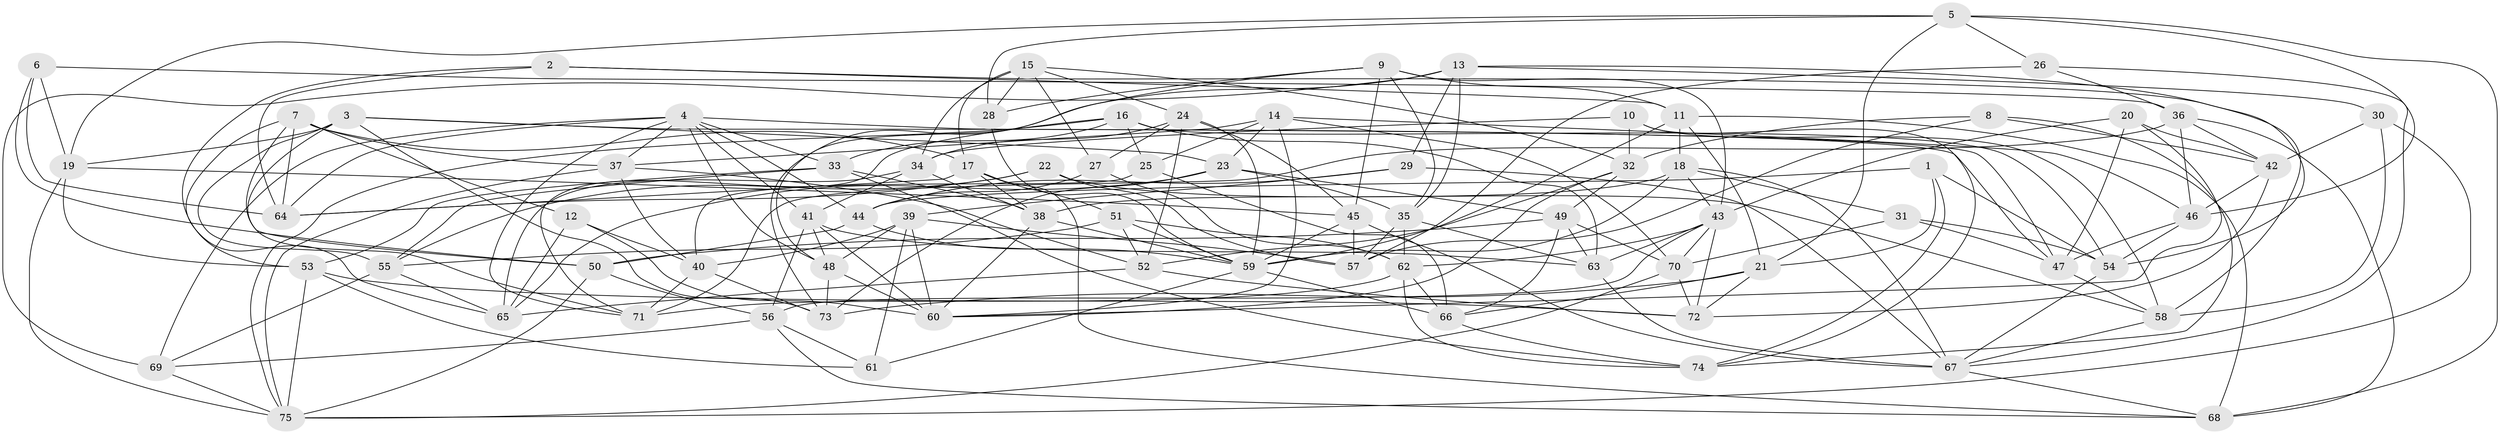 // original degree distribution, {4: 1.0}
// Generated by graph-tools (version 1.1) at 2025/50/03/09/25 03:50:52]
// undirected, 75 vertices, 216 edges
graph export_dot {
graph [start="1"]
  node [color=gray90,style=filled];
  1;
  2;
  3;
  4;
  5;
  6;
  7;
  8;
  9;
  10;
  11;
  12;
  13;
  14;
  15;
  16;
  17;
  18;
  19;
  20;
  21;
  22;
  23;
  24;
  25;
  26;
  27;
  28;
  29;
  30;
  31;
  32;
  33;
  34;
  35;
  36;
  37;
  38;
  39;
  40;
  41;
  42;
  43;
  44;
  45;
  46;
  47;
  48;
  49;
  50;
  51;
  52;
  53;
  54;
  55;
  56;
  57;
  58;
  59;
  60;
  61;
  62;
  63;
  64;
  65;
  66;
  67;
  68;
  69;
  70;
  71;
  72;
  73;
  74;
  75;
  1 -- 21 [weight=1.0];
  1 -- 44 [weight=1.0];
  1 -- 54 [weight=1.0];
  1 -- 74 [weight=1.0];
  2 -- 11 [weight=1.0];
  2 -- 53 [weight=1.0];
  2 -- 58 [weight=1.0];
  2 -- 64 [weight=1.0];
  3 -- 19 [weight=1.0];
  3 -- 23 [weight=1.0];
  3 -- 47 [weight=1.0];
  3 -- 55 [weight=1.0];
  3 -- 71 [weight=1.0];
  3 -- 73 [weight=1.0];
  4 -- 33 [weight=1.0];
  4 -- 37 [weight=1.0];
  4 -- 41 [weight=1.0];
  4 -- 44 [weight=1.0];
  4 -- 47 [weight=1.0];
  4 -- 48 [weight=1.0];
  4 -- 64 [weight=1.0];
  4 -- 69 [weight=2.0];
  4 -- 71 [weight=1.0];
  5 -- 19 [weight=1.0];
  5 -- 21 [weight=1.0];
  5 -- 26 [weight=1.0];
  5 -- 28 [weight=1.0];
  5 -- 46 [weight=1.0];
  5 -- 68 [weight=1.0];
  6 -- 19 [weight=1.0];
  6 -- 36 [weight=1.0];
  6 -- 50 [weight=1.0];
  6 -- 64 [weight=1.0];
  7 -- 12 [weight=1.0];
  7 -- 17 [weight=1.0];
  7 -- 37 [weight=1.0];
  7 -- 50 [weight=1.0];
  7 -- 64 [weight=1.0];
  7 -- 65 [weight=1.0];
  8 -- 32 [weight=1.0];
  8 -- 42 [weight=1.0];
  8 -- 57 [weight=1.0];
  8 -- 74 [weight=1.0];
  9 -- 11 [weight=1.0];
  9 -- 28 [weight=1.0];
  9 -- 35 [weight=1.0];
  9 -- 43 [weight=1.0];
  9 -- 45 [weight=1.0];
  9 -- 48 [weight=1.0];
  10 -- 32 [weight=1.0];
  10 -- 34 [weight=1.0];
  10 -- 58 [weight=1.0];
  10 -- 74 [weight=1.0];
  11 -- 18 [weight=1.0];
  11 -- 21 [weight=1.0];
  11 -- 59 [weight=1.0];
  11 -- 68 [weight=1.0];
  12 -- 40 [weight=1.0];
  12 -- 60 [weight=1.0];
  12 -- 65 [weight=1.0];
  13 -- 29 [weight=1.0];
  13 -- 30 [weight=1.0];
  13 -- 35 [weight=1.0];
  13 -- 54 [weight=1.0];
  13 -- 69 [weight=1.0];
  13 -- 73 [weight=1.0];
  14 -- 23 [weight=1.0];
  14 -- 25 [weight=1.0];
  14 -- 37 [weight=1.0];
  14 -- 46 [weight=1.0];
  14 -- 60 [weight=1.0];
  14 -- 70 [weight=1.0];
  15 -- 17 [weight=1.0];
  15 -- 24 [weight=1.0];
  15 -- 27 [weight=1.0];
  15 -- 28 [weight=1.0];
  15 -- 32 [weight=1.0];
  15 -- 34 [weight=1.0];
  16 -- 25 [weight=1.0];
  16 -- 33 [weight=1.0];
  16 -- 54 [weight=1.0];
  16 -- 63 [weight=1.0];
  16 -- 71 [weight=1.0];
  16 -- 75 [weight=1.0];
  17 -- 38 [weight=1.0];
  17 -- 51 [weight=1.0];
  17 -- 64 [weight=1.0];
  17 -- 68 [weight=1.0];
  18 -- 31 [weight=1.0];
  18 -- 38 [weight=1.0];
  18 -- 43 [weight=1.0];
  18 -- 59 [weight=1.0];
  18 -- 67 [weight=1.0];
  19 -- 45 [weight=1.0];
  19 -- 53 [weight=1.0];
  19 -- 75 [weight=1.0];
  20 -- 42 [weight=1.0];
  20 -- 43 [weight=1.0];
  20 -- 47 [weight=1.0];
  20 -- 60 [weight=1.0];
  21 -- 66 [weight=1.0];
  21 -- 72 [weight=1.0];
  21 -- 73 [weight=1.0];
  22 -- 55 [weight=1.0];
  22 -- 57 [weight=1.0];
  22 -- 58 [weight=1.0];
  22 -- 64 [weight=1.0];
  23 -- 35 [weight=1.0];
  23 -- 49 [weight=1.0];
  23 -- 65 [weight=1.0];
  23 -- 73 [weight=1.0];
  24 -- 27 [weight=1.0];
  24 -- 34 [weight=1.0];
  24 -- 45 [weight=1.0];
  24 -- 52 [weight=1.0];
  24 -- 59 [weight=1.0];
  25 -- 40 [weight=1.0];
  25 -- 66 [weight=1.0];
  26 -- 36 [weight=1.0];
  26 -- 57 [weight=1.0];
  26 -- 67 [weight=1.0];
  27 -- 44 [weight=1.0];
  27 -- 62 [weight=1.0];
  28 -- 59 [weight=1.0];
  29 -- 39 [weight=1.0];
  29 -- 44 [weight=1.0];
  29 -- 67 [weight=1.0];
  30 -- 42 [weight=1.0];
  30 -- 58 [weight=1.0];
  30 -- 75 [weight=1.0];
  31 -- 47 [weight=1.0];
  31 -- 54 [weight=1.0];
  31 -- 70 [weight=1.0];
  32 -- 49 [weight=1.0];
  32 -- 52 [weight=1.0];
  32 -- 60 [weight=1.0];
  33 -- 38 [weight=1.0];
  33 -- 53 [weight=1.0];
  33 -- 55 [weight=1.0];
  33 -- 74 [weight=1.0];
  34 -- 38 [weight=1.0];
  34 -- 41 [weight=1.0];
  34 -- 65 [weight=1.0];
  35 -- 57 [weight=1.0];
  35 -- 62 [weight=1.0];
  35 -- 63 [weight=1.0];
  36 -- 42 [weight=1.0];
  36 -- 46 [weight=1.0];
  36 -- 68 [weight=1.0];
  36 -- 71 [weight=1.0];
  37 -- 40 [weight=1.0];
  37 -- 52 [weight=1.0];
  37 -- 75 [weight=1.0];
  38 -- 59 [weight=1.0];
  38 -- 60 [weight=1.0];
  39 -- 40 [weight=1.0];
  39 -- 48 [weight=1.0];
  39 -- 57 [weight=1.0];
  39 -- 60 [weight=1.0];
  39 -- 61 [weight=1.0];
  40 -- 71 [weight=1.0];
  40 -- 73 [weight=1.0];
  41 -- 48 [weight=1.0];
  41 -- 56 [weight=1.0];
  41 -- 60 [weight=1.0];
  41 -- 63 [weight=1.0];
  42 -- 46 [weight=1.0];
  42 -- 72 [weight=1.0];
  43 -- 56 [weight=1.0];
  43 -- 62 [weight=1.0];
  43 -- 63 [weight=1.0];
  43 -- 70 [weight=1.0];
  43 -- 72 [weight=1.0];
  44 -- 50 [weight=1.0];
  44 -- 59 [weight=1.0];
  45 -- 57 [weight=1.0];
  45 -- 59 [weight=1.0];
  45 -- 67 [weight=1.0];
  46 -- 47 [weight=1.0];
  46 -- 54 [weight=1.0];
  47 -- 58 [weight=1.0];
  48 -- 60 [weight=1.0];
  48 -- 73 [weight=1.0];
  49 -- 50 [weight=1.0];
  49 -- 63 [weight=1.0];
  49 -- 66 [weight=1.0];
  49 -- 70 [weight=1.0];
  50 -- 56 [weight=1.0];
  50 -- 75 [weight=1.0];
  51 -- 52 [weight=1.0];
  51 -- 55 [weight=1.0];
  51 -- 59 [weight=1.0];
  51 -- 62 [weight=2.0];
  52 -- 65 [weight=1.0];
  52 -- 72 [weight=1.0];
  53 -- 61 [weight=1.0];
  53 -- 72 [weight=1.0];
  53 -- 75 [weight=1.0];
  54 -- 67 [weight=1.0];
  55 -- 65 [weight=1.0];
  55 -- 69 [weight=1.0];
  56 -- 61 [weight=1.0];
  56 -- 68 [weight=1.0];
  56 -- 69 [weight=1.0];
  58 -- 67 [weight=1.0];
  59 -- 61 [weight=1.0];
  59 -- 66 [weight=1.0];
  62 -- 66 [weight=1.0];
  62 -- 71 [weight=1.0];
  62 -- 74 [weight=1.0];
  63 -- 67 [weight=1.0];
  66 -- 74 [weight=1.0];
  67 -- 68 [weight=1.0];
  69 -- 75 [weight=1.0];
  70 -- 72 [weight=1.0];
  70 -- 75 [weight=1.0];
}
